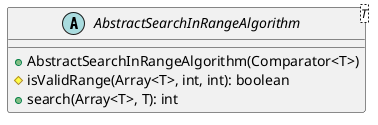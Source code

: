 @startuml

    abstract class AbstractSearchInRangeAlgorithm<T> {
        +AbstractSearchInRangeAlgorithm(Comparator<T>)
        #isValidRange(Array<T>, int, int): boolean
        +search(Array<T>, T): int
    }

@enduml
